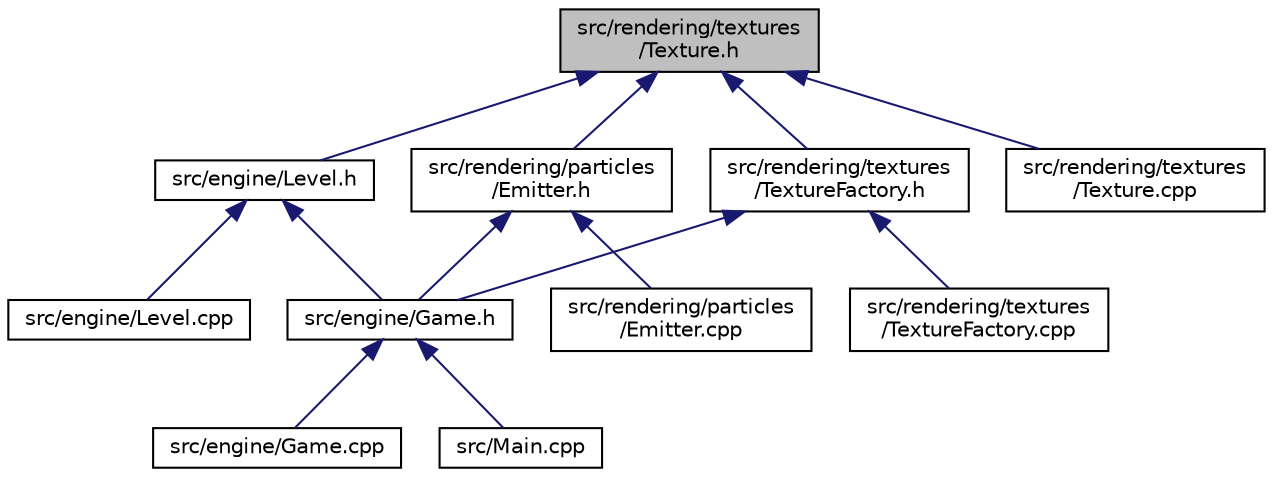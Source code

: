 digraph "src/rendering/textures/Texture.h"
{
  edge [fontname="Helvetica",fontsize="10",labelfontname="Helvetica",labelfontsize="10"];
  node [fontname="Helvetica",fontsize="10",shape=record];
  Node1 [label="src/rendering/textures\l/Texture.h",height=0.2,width=0.4,color="black", fillcolor="grey75", style="filled", fontcolor="black"];
  Node1 -> Node2 [dir="back",color="midnightblue",fontsize="10",style="solid",fontname="Helvetica"];
  Node2 [label="src/rendering/textures\l/TextureFactory.h",height=0.2,width=0.4,color="black", fillcolor="white", style="filled",URL="$_texture_factory_8h.html"];
  Node2 -> Node3 [dir="back",color="midnightblue",fontsize="10",style="solid",fontname="Helvetica"];
  Node3 [label="src/engine/Game.h",height=0.2,width=0.4,color="black", fillcolor="white", style="filled",URL="$_game_8h.html"];
  Node3 -> Node4 [dir="back",color="midnightblue",fontsize="10",style="solid",fontname="Helvetica"];
  Node4 [label="src/engine/Game.cpp",height=0.2,width=0.4,color="black", fillcolor="white", style="filled",URL="$_game_8cpp.html"];
  Node3 -> Node5 [dir="back",color="midnightblue",fontsize="10",style="solid",fontname="Helvetica"];
  Node5 [label="src/Main.cpp",height=0.2,width=0.4,color="black", fillcolor="white", style="filled",URL="$_main_8cpp.html"];
  Node2 -> Node6 [dir="back",color="midnightblue",fontsize="10",style="solid",fontname="Helvetica"];
  Node6 [label="src/rendering/textures\l/TextureFactory.cpp",height=0.2,width=0.4,color="black", fillcolor="white", style="filled",URL="$_texture_factory_8cpp.html"];
  Node1 -> Node7 [dir="back",color="midnightblue",fontsize="10",style="solid",fontname="Helvetica"];
  Node7 [label="src/engine/Level.h",height=0.2,width=0.4,color="black", fillcolor="white", style="filled",URL="$_level_8h.html"];
  Node7 -> Node3 [dir="back",color="midnightblue",fontsize="10",style="solid",fontname="Helvetica"];
  Node7 -> Node8 [dir="back",color="midnightblue",fontsize="10",style="solid",fontname="Helvetica"];
  Node8 [label="src/engine/Level.cpp",height=0.2,width=0.4,color="black", fillcolor="white", style="filled",URL="$_level_8cpp.html"];
  Node1 -> Node9 [dir="back",color="midnightblue",fontsize="10",style="solid",fontname="Helvetica"];
  Node9 [label="src/rendering/particles\l/Emitter.h",height=0.2,width=0.4,color="black", fillcolor="white", style="filled",URL="$_emitter_8h.html"];
  Node9 -> Node3 [dir="back",color="midnightblue",fontsize="10",style="solid",fontname="Helvetica"];
  Node9 -> Node10 [dir="back",color="midnightblue",fontsize="10",style="solid",fontname="Helvetica"];
  Node10 [label="src/rendering/particles\l/Emitter.cpp",height=0.2,width=0.4,color="black", fillcolor="white", style="filled",URL="$_emitter_8cpp.html"];
  Node1 -> Node11 [dir="back",color="midnightblue",fontsize="10",style="solid",fontname="Helvetica"];
  Node11 [label="src/rendering/textures\l/Texture.cpp",height=0.2,width=0.4,color="black", fillcolor="white", style="filled",URL="$_texture_8cpp.html"];
}
